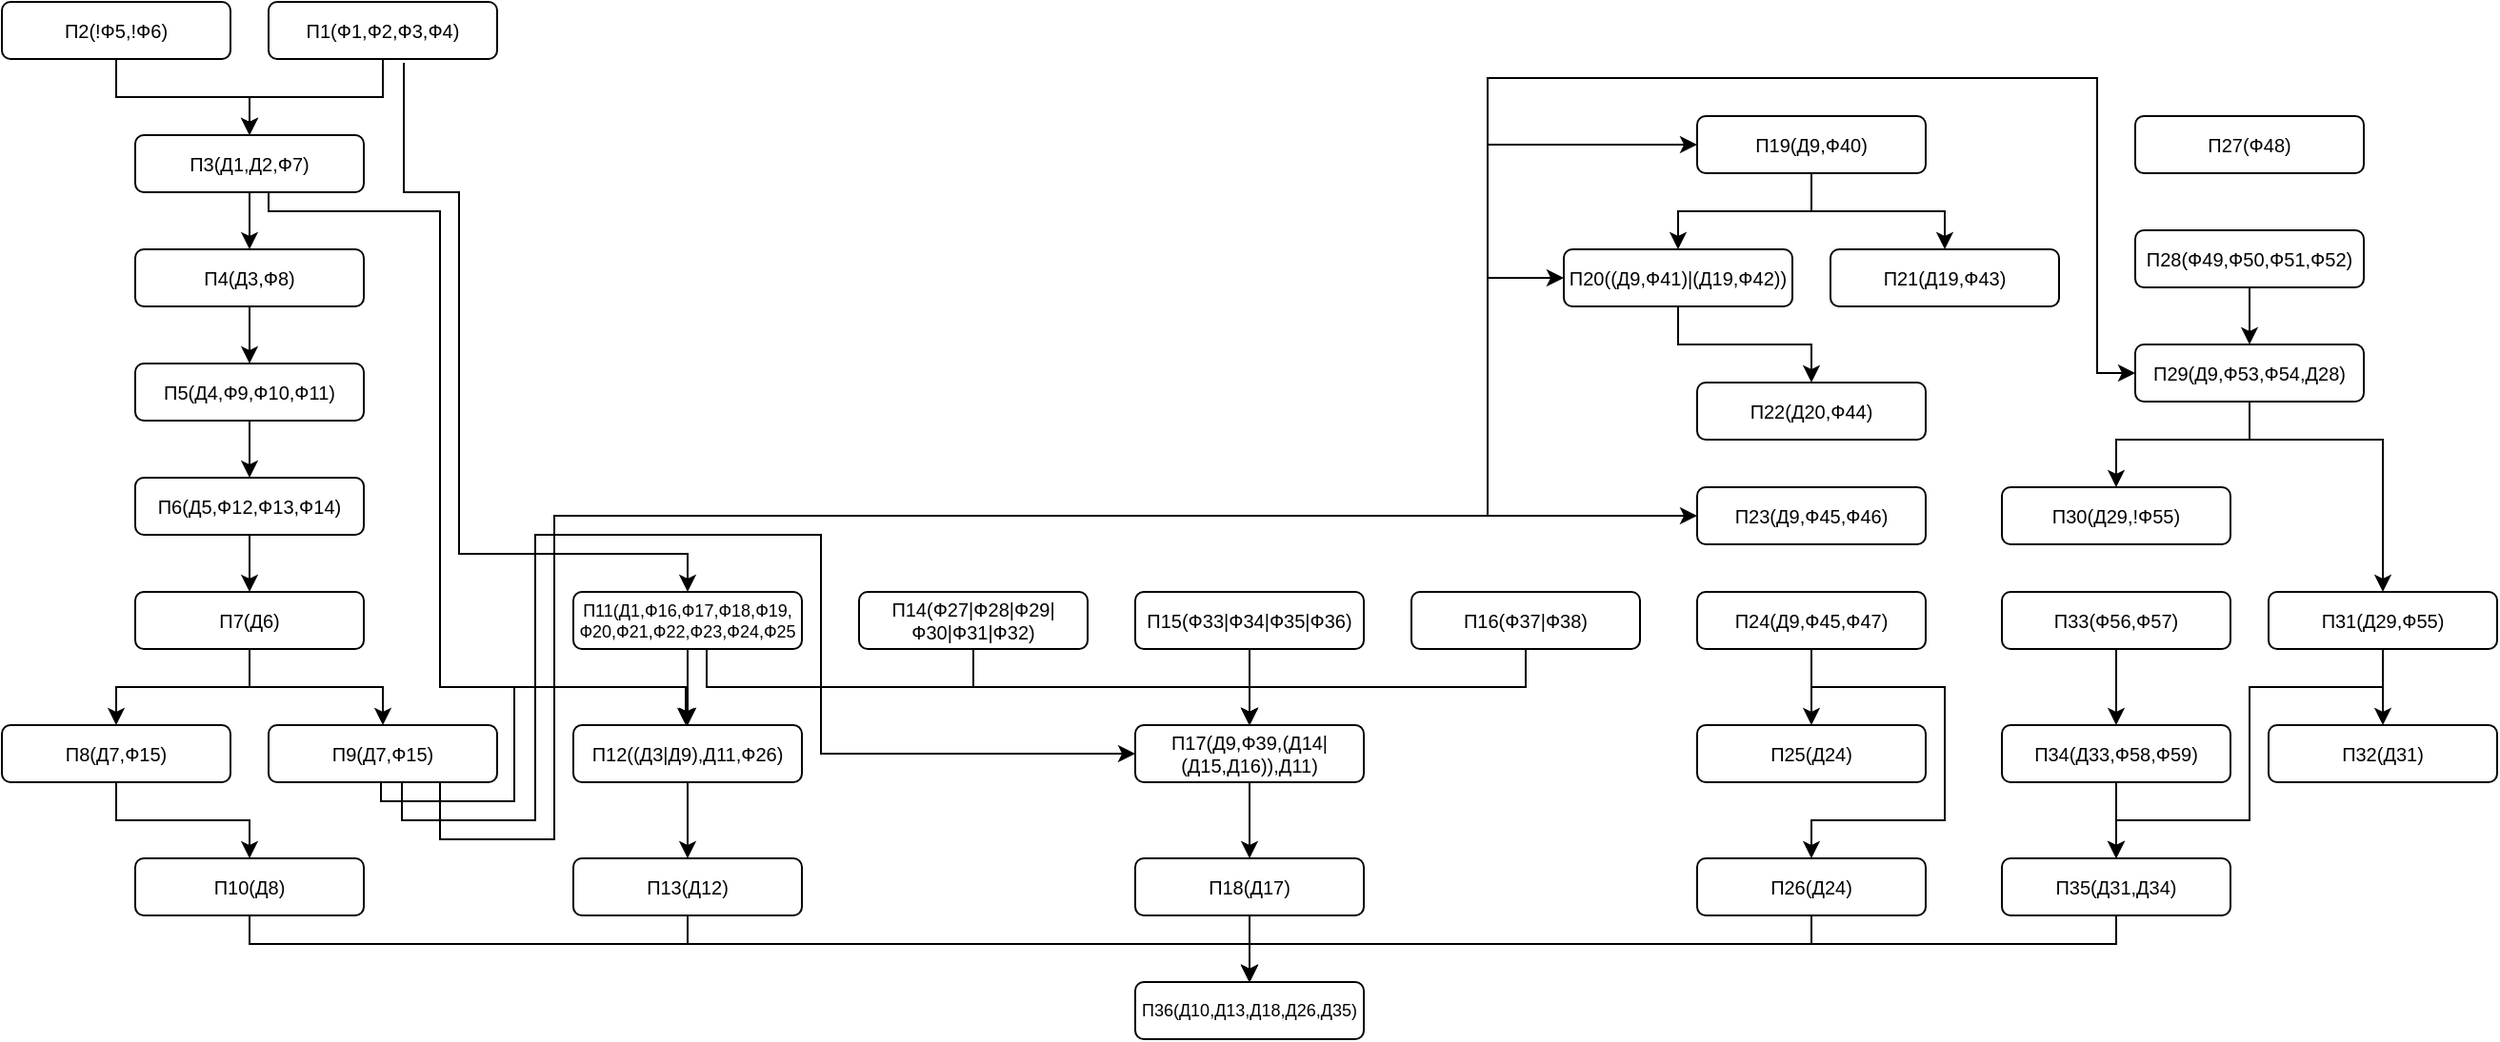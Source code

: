 <mxfile version="24.1.0" type="device">
  <diagram name="Page-1" id="Afl9wQ0YBthttG66KtNQ">
    <mxGraphModel dx="1476" dy="408" grid="1" gridSize="10" guides="1" tooltips="1" connect="1" arrows="1" fold="1" page="1" pageScale="1" pageWidth="850" pageHeight="1100" math="0" shadow="0">
      <root>
        <mxCell id="0" />
        <mxCell id="1" parent="0" />
        <mxCell id="_H6IXGaP9G-fVe95Bo4q-18" style="edgeStyle=orthogonalEdgeStyle;rounded=0;orthogonalLoop=1;jettySize=auto;html=1;exitX=0.5;exitY=1;exitDx=0;exitDy=0;entryX=0.5;entryY=0;entryDx=0;entryDy=0;" edge="1" parent="1" source="GECISaSHZOddm2bTJ6JM-1" target="GECISaSHZOddm2bTJ6JM-4">
          <mxGeometry relative="1" as="geometry" />
        </mxCell>
        <mxCell id="_H6IXGaP9G-fVe95Bo4q-24" style="edgeStyle=orthogonalEdgeStyle;rounded=0;orthogonalLoop=1;jettySize=auto;html=1;exitX=0.592;exitY=1.067;exitDx=0;exitDy=0;entryX=0.5;entryY=0;entryDx=0;entryDy=0;exitPerimeter=0;" edge="1" parent="1" source="GECISaSHZOddm2bTJ6JM-1" target="GECISaSHZOddm2bTJ6JM-12">
          <mxGeometry relative="1" as="geometry">
            <Array as="points">
              <mxPoint x="-49" y="190" />
              <mxPoint x="-20" y="190" />
              <mxPoint x="-20" y="380" />
              <mxPoint x="100" y="380" />
            </Array>
          </mxGeometry>
        </mxCell>
        <mxCell id="GECISaSHZOddm2bTJ6JM-1" value="П1(Ф1,Ф2,Ф3,Ф4)" style="rounded=1;whiteSpace=wrap;html=1;fontSize=10;" parent="1" vertex="1">
          <mxGeometry x="-120" y="90" width="120" height="30" as="geometry" />
        </mxCell>
        <mxCell id="_H6IXGaP9G-fVe95Bo4q-17" style="edgeStyle=orthogonalEdgeStyle;rounded=0;orthogonalLoop=1;jettySize=auto;html=1;exitX=0.5;exitY=1;exitDx=0;exitDy=0;entryX=0.5;entryY=0;entryDx=0;entryDy=0;" edge="1" parent="1" source="GECISaSHZOddm2bTJ6JM-3" target="GECISaSHZOddm2bTJ6JM-4">
          <mxGeometry relative="1" as="geometry" />
        </mxCell>
        <mxCell id="GECISaSHZOddm2bTJ6JM-3" value="П2(!Ф5,!Ф6)" style="rounded=1;whiteSpace=wrap;html=1;fontSize=10;" parent="1" vertex="1">
          <mxGeometry x="-260" y="90" width="120" height="30" as="geometry" />
        </mxCell>
        <mxCell id="_H6IXGaP9G-fVe95Bo4q-16" style="edgeStyle=orthogonalEdgeStyle;rounded=0;orthogonalLoop=1;jettySize=auto;html=1;exitX=0.5;exitY=1;exitDx=0;exitDy=0;entryX=0.5;entryY=0;entryDx=0;entryDy=0;" edge="1" parent="1" source="GECISaSHZOddm2bTJ6JM-4" target="GECISaSHZOddm2bTJ6JM-5">
          <mxGeometry relative="1" as="geometry" />
        </mxCell>
        <mxCell id="_H6IXGaP9G-fVe95Bo4q-21" style="edgeStyle=orthogonalEdgeStyle;rounded=0;orthogonalLoop=1;jettySize=auto;html=1;exitX=0.5;exitY=1;exitDx=0;exitDy=0;entryX=0.5;entryY=0;entryDx=0;entryDy=0;" edge="1" parent="1" source="GECISaSHZOddm2bTJ6JM-4" target="GECISaSHZOddm2bTJ6JM-13">
          <mxGeometry relative="1" as="geometry">
            <Array as="points">
              <mxPoint x="-120" y="190" />
              <mxPoint x="-120" y="200" />
              <mxPoint x="-30" y="200" />
              <mxPoint x="-30" y="450" />
              <mxPoint x="100" y="450" />
            </Array>
          </mxGeometry>
        </mxCell>
        <mxCell id="GECISaSHZOddm2bTJ6JM-4" value="П3(Д1,Д2,Ф7)" style="rounded=1;whiteSpace=wrap;html=1;fontSize=10;" parent="1" vertex="1">
          <mxGeometry x="-190" y="160" width="120" height="30" as="geometry" />
        </mxCell>
        <mxCell id="_H6IXGaP9G-fVe95Bo4q-15" style="edgeStyle=orthogonalEdgeStyle;rounded=0;orthogonalLoop=1;jettySize=auto;html=1;entryX=0.5;entryY=0;entryDx=0;entryDy=0;" edge="1" parent="1" source="GECISaSHZOddm2bTJ6JM-5" target="GECISaSHZOddm2bTJ6JM-6">
          <mxGeometry relative="1" as="geometry" />
        </mxCell>
        <mxCell id="GECISaSHZOddm2bTJ6JM-5" value="П4(Д3,Ф8)" style="rounded=1;whiteSpace=wrap;html=1;fontSize=10;" parent="1" vertex="1">
          <mxGeometry x="-190" y="220" width="120" height="30" as="geometry" />
        </mxCell>
        <mxCell id="_H6IXGaP9G-fVe95Bo4q-14" style="edgeStyle=orthogonalEdgeStyle;rounded=0;orthogonalLoop=1;jettySize=auto;html=1;entryX=0.5;entryY=0;entryDx=0;entryDy=0;" edge="1" parent="1" source="GECISaSHZOddm2bTJ6JM-6" target="GECISaSHZOddm2bTJ6JM-7">
          <mxGeometry relative="1" as="geometry" />
        </mxCell>
        <mxCell id="GECISaSHZOddm2bTJ6JM-6" value="П5(Д4,Ф9,Ф10,Ф11)" style="rounded=1;whiteSpace=wrap;html=1;fontSize=10;" parent="1" vertex="1">
          <mxGeometry x="-190" y="280" width="120" height="30" as="geometry" />
        </mxCell>
        <mxCell id="_H6IXGaP9G-fVe95Bo4q-13" style="edgeStyle=orthogonalEdgeStyle;rounded=0;orthogonalLoop=1;jettySize=auto;html=1;entryX=0.5;entryY=0;entryDx=0;entryDy=0;" edge="1" parent="1" source="GECISaSHZOddm2bTJ6JM-7" target="GECISaSHZOddm2bTJ6JM-8">
          <mxGeometry relative="1" as="geometry" />
        </mxCell>
        <mxCell id="GECISaSHZOddm2bTJ6JM-7" value="П6(Д5,Ф12,Ф13,Ф14)" style="rounded=1;whiteSpace=wrap;html=1;fontSize=10;" parent="1" vertex="1">
          <mxGeometry x="-190" y="340" width="120" height="30" as="geometry" />
        </mxCell>
        <mxCell id="_H6IXGaP9G-fVe95Bo4q-10" style="edgeStyle=orthogonalEdgeStyle;rounded=0;orthogonalLoop=1;jettySize=auto;html=1;exitX=0.5;exitY=1;exitDx=0;exitDy=0;entryX=0.5;entryY=0;entryDx=0;entryDy=0;" edge="1" parent="1" source="GECISaSHZOddm2bTJ6JM-8" target="GECISaSHZOddm2bTJ6JM-9">
          <mxGeometry relative="1" as="geometry" />
        </mxCell>
        <mxCell id="_H6IXGaP9G-fVe95Bo4q-11" style="edgeStyle=orthogonalEdgeStyle;rounded=0;orthogonalLoop=1;jettySize=auto;html=1;exitX=0.5;exitY=1;exitDx=0;exitDy=0;entryX=0.5;entryY=0;entryDx=0;entryDy=0;" edge="1" parent="1" source="GECISaSHZOddm2bTJ6JM-8" target="GECISaSHZOddm2bTJ6JM-10">
          <mxGeometry relative="1" as="geometry">
            <Array as="points">
              <mxPoint x="-130" y="450" />
              <mxPoint x="-60" y="450" />
            </Array>
          </mxGeometry>
        </mxCell>
        <mxCell id="GECISaSHZOddm2bTJ6JM-8" value="П7(Д6)" style="rounded=1;whiteSpace=wrap;html=1;fontSize=10;" parent="1" vertex="1">
          <mxGeometry x="-190" y="400" width="120" height="30" as="geometry" />
        </mxCell>
        <mxCell id="_H6IXGaP9G-fVe95Bo4q-12" style="edgeStyle=orthogonalEdgeStyle;rounded=0;orthogonalLoop=1;jettySize=auto;html=1;exitX=0.5;exitY=1;exitDx=0;exitDy=0;entryX=0.5;entryY=0;entryDx=0;entryDy=0;" edge="1" parent="1" source="GECISaSHZOddm2bTJ6JM-9" target="GECISaSHZOddm2bTJ6JM-11">
          <mxGeometry relative="1" as="geometry" />
        </mxCell>
        <mxCell id="GECISaSHZOddm2bTJ6JM-9" value="П8(Д7,Ф15)" style="rounded=1;whiteSpace=wrap;html=1;fontSize=10;" parent="1" vertex="1">
          <mxGeometry x="-260" y="470" width="120" height="30" as="geometry" />
        </mxCell>
        <mxCell id="_H6IXGaP9G-fVe95Bo4q-20" style="edgeStyle=orthogonalEdgeStyle;rounded=0;orthogonalLoop=1;jettySize=auto;html=1;exitX=0.5;exitY=1;exitDx=0;exitDy=0;entryX=0.5;entryY=0;entryDx=0;entryDy=0;" edge="1" parent="1">
          <mxGeometry relative="1" as="geometry">
            <mxPoint x="-61" y="500" as="sourcePoint" />
            <mxPoint x="99" y="470" as="targetPoint" />
            <Array as="points">
              <mxPoint x="-61" y="510" />
              <mxPoint x="9" y="510" />
              <mxPoint x="9" y="450" />
              <mxPoint x="99" y="450" />
            </Array>
          </mxGeometry>
        </mxCell>
        <mxCell id="_H6IXGaP9G-fVe95Bo4q-29" style="edgeStyle=orthogonalEdgeStyle;rounded=0;orthogonalLoop=1;jettySize=auto;html=1;exitX=0.75;exitY=1;exitDx=0;exitDy=0;entryX=0;entryY=0.5;entryDx=0;entryDy=0;" edge="1" parent="1" source="GECISaSHZOddm2bTJ6JM-10" target="GECISaSHZOddm2bTJ6JM-18">
          <mxGeometry relative="1" as="geometry">
            <Array as="points">
              <mxPoint x="-50" y="500" />
              <mxPoint x="-50" y="520" />
              <mxPoint x="20" y="520" />
              <mxPoint x="20" y="370" />
              <mxPoint x="170" y="370" />
              <mxPoint x="170" y="485" />
            </Array>
          </mxGeometry>
        </mxCell>
        <mxCell id="_H6IXGaP9G-fVe95Bo4q-37" style="edgeStyle=orthogonalEdgeStyle;rounded=0;orthogonalLoop=1;jettySize=auto;html=1;exitX=0.75;exitY=1;exitDx=0;exitDy=0;entryX=0;entryY=0.5;entryDx=0;entryDy=0;" edge="1" parent="1" source="GECISaSHZOddm2bTJ6JM-10" target="GECISaSHZOddm2bTJ6JM-26">
          <mxGeometry relative="1" as="geometry">
            <mxPoint x="260" y="320" as="targetPoint" />
            <Array as="points">
              <mxPoint x="-30" y="530" />
              <mxPoint x="30" y="530" />
              <mxPoint x="30" y="360" />
              <mxPoint x="630" y="360" />
            </Array>
          </mxGeometry>
        </mxCell>
        <mxCell id="GECISaSHZOddm2bTJ6JM-10" value="П9(Д7,Ф15)" style="rounded=1;whiteSpace=wrap;html=1;fontSize=10;" parent="1" vertex="1">
          <mxGeometry x="-120" y="470" width="120" height="30" as="geometry" />
        </mxCell>
        <mxCell id="_H6IXGaP9G-fVe95Bo4q-5" style="edgeStyle=orthogonalEdgeStyle;rounded=0;orthogonalLoop=1;jettySize=auto;html=1;entryX=0.5;entryY=0;entryDx=0;entryDy=0;" edge="1" parent="1" source="GECISaSHZOddm2bTJ6JM-11" target="GECISaSHZOddm2bTJ6JM-39">
          <mxGeometry relative="1" as="geometry">
            <Array as="points">
              <mxPoint x="-130" y="585" />
              <mxPoint x="395" y="585" />
            </Array>
          </mxGeometry>
        </mxCell>
        <mxCell id="GECISaSHZOddm2bTJ6JM-11" value="П10(Д8)" style="rounded=1;whiteSpace=wrap;html=1;fontSize=10;" parent="1" vertex="1">
          <mxGeometry x="-190" y="540" width="120" height="30" as="geometry" />
        </mxCell>
        <mxCell id="_H6IXGaP9G-fVe95Bo4q-23" style="edgeStyle=orthogonalEdgeStyle;rounded=0;orthogonalLoop=1;jettySize=auto;html=1;entryX=0.5;entryY=0;entryDx=0;entryDy=0;" edge="1" parent="1" source="GECISaSHZOddm2bTJ6JM-12" target="GECISaSHZOddm2bTJ6JM-13">
          <mxGeometry relative="1" as="geometry" />
        </mxCell>
        <mxCell id="_H6IXGaP9G-fVe95Bo4q-30" style="edgeStyle=orthogonalEdgeStyle;rounded=0;orthogonalLoop=1;jettySize=auto;html=1;exitX=0.75;exitY=1;exitDx=0;exitDy=0;entryX=0.5;entryY=0;entryDx=0;entryDy=0;" edge="1" parent="1" source="GECISaSHZOddm2bTJ6JM-12" target="GECISaSHZOddm2bTJ6JM-18">
          <mxGeometry relative="1" as="geometry">
            <Array as="points">
              <mxPoint x="110" y="430" />
              <mxPoint x="110" y="450" />
              <mxPoint x="395" y="450" />
            </Array>
          </mxGeometry>
        </mxCell>
        <mxCell id="GECISaSHZOddm2bTJ6JM-12" value="П11(Д1,Ф16,Ф17,Ф18,&lt;span style=&quot;background-color: initial; font-size: 9px;&quot;&gt;Ф19,&lt;/span&gt;&lt;div style=&quot;font-size: 9px;&quot;&gt;&lt;span style=&quot;background-color: initial; font-size: 9px;&quot;&gt;Ф20,Ф21,Ф22,Ф23,Ф24,Ф25&lt;/span&gt;&lt;/div&gt;" style="rounded=1;whiteSpace=wrap;html=1;fontSize=9;" parent="1" vertex="1">
          <mxGeometry x="40" y="400" width="120" height="30" as="geometry" />
        </mxCell>
        <mxCell id="_H6IXGaP9G-fVe95Bo4q-22" style="edgeStyle=orthogonalEdgeStyle;rounded=0;orthogonalLoop=1;jettySize=auto;html=1;exitX=0.5;exitY=1;exitDx=0;exitDy=0;entryX=0.5;entryY=0;entryDx=0;entryDy=0;" edge="1" parent="1" source="GECISaSHZOddm2bTJ6JM-13" target="GECISaSHZOddm2bTJ6JM-14">
          <mxGeometry relative="1" as="geometry" />
        </mxCell>
        <mxCell id="GECISaSHZOddm2bTJ6JM-13" value="П12((Д3|Д9),Д11,Ф26)" style="rounded=1;whiteSpace=wrap;html=1;fontSize=10;" parent="1" vertex="1">
          <mxGeometry x="40" y="470" width="120" height="30" as="geometry" />
        </mxCell>
        <mxCell id="_H6IXGaP9G-fVe95Bo4q-4" style="edgeStyle=orthogonalEdgeStyle;rounded=0;orthogonalLoop=1;jettySize=auto;html=1;entryX=0.5;entryY=0;entryDx=0;entryDy=0;" edge="1" parent="1" source="GECISaSHZOddm2bTJ6JM-14" target="GECISaSHZOddm2bTJ6JM-39">
          <mxGeometry relative="1" as="geometry">
            <Array as="points">
              <mxPoint x="100" y="585" />
              <mxPoint x="395" y="585" />
            </Array>
          </mxGeometry>
        </mxCell>
        <mxCell id="GECISaSHZOddm2bTJ6JM-14" value="П13(Д12)" style="rounded=1;whiteSpace=wrap;html=1;fontSize=10;" parent="1" vertex="1">
          <mxGeometry x="40" y="540" width="120" height="30" as="geometry" />
        </mxCell>
        <mxCell id="_H6IXGaP9G-fVe95Bo4q-26" style="edgeStyle=orthogonalEdgeStyle;rounded=0;orthogonalLoop=1;jettySize=auto;html=1;entryX=0.5;entryY=0;entryDx=0;entryDy=0;" edge="1" parent="1" source="GECISaSHZOddm2bTJ6JM-15" target="GECISaSHZOddm2bTJ6JM-18">
          <mxGeometry relative="1" as="geometry">
            <Array as="points">
              <mxPoint x="250" y="450" />
              <mxPoint x="395" y="450" />
            </Array>
          </mxGeometry>
        </mxCell>
        <mxCell id="GECISaSHZOddm2bTJ6JM-15" value="П14(Ф27|Ф28|&lt;span style=&quot;background-color: initial;&quot;&gt;Ф29|&lt;/span&gt;&lt;div&gt;&lt;span style=&quot;background-color: initial;&quot;&gt;Ф30|&lt;/span&gt;&lt;span style=&quot;background-color: initial;&quot;&gt;Ф31|Ф32)&lt;/span&gt;&lt;/div&gt;" style="rounded=1;whiteSpace=wrap;html=1;fontSize=10;" parent="1" vertex="1">
          <mxGeometry x="190" y="400" width="120" height="30" as="geometry" />
        </mxCell>
        <mxCell id="_H6IXGaP9G-fVe95Bo4q-27" style="edgeStyle=orthogonalEdgeStyle;rounded=0;orthogonalLoop=1;jettySize=auto;html=1;exitX=0.5;exitY=1;exitDx=0;exitDy=0;entryX=0.5;entryY=0;entryDx=0;entryDy=0;" edge="1" parent="1" source="GECISaSHZOddm2bTJ6JM-16" target="GECISaSHZOddm2bTJ6JM-18">
          <mxGeometry relative="1" as="geometry" />
        </mxCell>
        <mxCell id="GECISaSHZOddm2bTJ6JM-16" value="П15(Ф33|Ф34|Ф35|Ф36)" style="rounded=1;whiteSpace=wrap;html=1;fontSize=10;" parent="1" vertex="1">
          <mxGeometry x="335" y="400" width="120" height="30" as="geometry" />
        </mxCell>
        <mxCell id="_H6IXGaP9G-fVe95Bo4q-28" style="edgeStyle=orthogonalEdgeStyle;rounded=0;orthogonalLoop=1;jettySize=auto;html=1;exitX=0.5;exitY=1;exitDx=0;exitDy=0;entryX=0.5;entryY=0;entryDx=0;entryDy=0;" edge="1" parent="1" source="GECISaSHZOddm2bTJ6JM-17" target="GECISaSHZOddm2bTJ6JM-18">
          <mxGeometry relative="1" as="geometry" />
        </mxCell>
        <mxCell id="GECISaSHZOddm2bTJ6JM-17" value="П16(Ф37|Ф38)" style="rounded=1;whiteSpace=wrap;html=1;fontSize=10;" parent="1" vertex="1">
          <mxGeometry x="480" y="400" width="120" height="30" as="geometry" />
        </mxCell>
        <mxCell id="_H6IXGaP9G-fVe95Bo4q-25" style="edgeStyle=orthogonalEdgeStyle;rounded=0;orthogonalLoop=1;jettySize=auto;html=1;exitX=0.5;exitY=1;exitDx=0;exitDy=0;entryX=0.5;entryY=0;entryDx=0;entryDy=0;" edge="1" parent="1" source="GECISaSHZOddm2bTJ6JM-18" target="GECISaSHZOddm2bTJ6JM-19">
          <mxGeometry relative="1" as="geometry" />
        </mxCell>
        <mxCell id="GECISaSHZOddm2bTJ6JM-18" value="П17(Д9,Ф39,(Д14|(Д15,Д16)),Д11)" style="rounded=1;whiteSpace=wrap;html=1;fontSize=10;" parent="1" vertex="1">
          <mxGeometry x="335" y="470" width="120" height="30" as="geometry" />
        </mxCell>
        <mxCell id="_H6IXGaP9G-fVe95Bo4q-1" style="edgeStyle=orthogonalEdgeStyle;rounded=0;orthogonalLoop=1;jettySize=auto;html=1;entryX=0.5;entryY=0;entryDx=0;entryDy=0;" edge="1" parent="1" source="GECISaSHZOddm2bTJ6JM-19" target="GECISaSHZOddm2bTJ6JM-39">
          <mxGeometry relative="1" as="geometry" />
        </mxCell>
        <mxCell id="GECISaSHZOddm2bTJ6JM-19" value="П18(Д17)" style="rounded=1;whiteSpace=wrap;html=1;fontSize=10;" parent="1" vertex="1">
          <mxGeometry x="335" y="540" width="120" height="30" as="geometry" />
        </mxCell>
        <mxCell id="_H6IXGaP9G-fVe95Bo4q-33" style="edgeStyle=orthogonalEdgeStyle;rounded=0;orthogonalLoop=1;jettySize=auto;html=1;exitX=0.5;exitY=1;exitDx=0;exitDy=0;entryX=0.5;entryY=0;entryDx=0;entryDy=0;" edge="1" parent="1" source="GECISaSHZOddm2bTJ6JM-20" target="GECISaSHZOddm2bTJ6JM-24">
          <mxGeometry relative="1" as="geometry">
            <Array as="points">
              <mxPoint x="690" y="200" />
              <mxPoint x="760" y="200" />
            </Array>
          </mxGeometry>
        </mxCell>
        <mxCell id="_H6IXGaP9G-fVe95Bo4q-34" style="edgeStyle=orthogonalEdgeStyle;rounded=0;orthogonalLoop=1;jettySize=auto;html=1;exitX=0.5;exitY=1;exitDx=0;exitDy=0;entryX=0.5;entryY=0;entryDx=0;entryDy=0;" edge="1" parent="1" source="GECISaSHZOddm2bTJ6JM-20" target="GECISaSHZOddm2bTJ6JM-21">
          <mxGeometry relative="1" as="geometry" />
        </mxCell>
        <mxCell id="GECISaSHZOddm2bTJ6JM-20" value="П19(Д9,Ф40)" style="rounded=1;whiteSpace=wrap;html=1;fontSize=10;" parent="1" vertex="1">
          <mxGeometry x="630" y="150" width="120" height="30" as="geometry" />
        </mxCell>
        <mxCell id="_H6IXGaP9G-fVe95Bo4q-35" style="edgeStyle=orthogonalEdgeStyle;rounded=0;orthogonalLoop=1;jettySize=auto;html=1;exitX=0.5;exitY=1;exitDx=0;exitDy=0;entryX=0.5;entryY=0;entryDx=0;entryDy=0;" edge="1" parent="1" source="GECISaSHZOddm2bTJ6JM-21" target="GECISaSHZOddm2bTJ6JM-25">
          <mxGeometry relative="1" as="geometry" />
        </mxCell>
        <mxCell id="GECISaSHZOddm2bTJ6JM-21" value="П20((Д9,Ф41)|(Д19,Ф42))" style="rounded=1;whiteSpace=wrap;html=1;fontSize=10;" parent="1" vertex="1">
          <mxGeometry x="560" y="220" width="120" height="30" as="geometry" />
        </mxCell>
        <mxCell id="GECISaSHZOddm2bTJ6JM-24" value="П21(Д19,Ф43)" style="rounded=1;whiteSpace=wrap;html=1;fontSize=10;" parent="1" vertex="1">
          <mxGeometry x="700" y="220" width="120" height="30" as="geometry" />
        </mxCell>
        <mxCell id="GECISaSHZOddm2bTJ6JM-25" value="П22(Д20,Ф44)" style="rounded=1;whiteSpace=wrap;html=1;fontSize=10;" parent="1" vertex="1">
          <mxGeometry x="630" y="290" width="120" height="30" as="geometry" />
        </mxCell>
        <mxCell id="GECISaSHZOddm2bTJ6JM-26" value="П23(Д9,Ф45,Ф46)" style="rounded=1;whiteSpace=wrap;html=1;fontSize=10;" parent="1" vertex="1">
          <mxGeometry x="630" y="345" width="120" height="30" as="geometry" />
        </mxCell>
        <mxCell id="_H6IXGaP9G-fVe95Bo4q-32" style="edgeStyle=orthogonalEdgeStyle;rounded=0;orthogonalLoop=1;jettySize=auto;html=1;exitX=0.5;exitY=1;exitDx=0;exitDy=0;entryX=0.5;entryY=0;entryDx=0;entryDy=0;" edge="1" parent="1" source="GECISaSHZOddm2bTJ6JM-27" target="GECISaSHZOddm2bTJ6JM-28">
          <mxGeometry relative="1" as="geometry" />
        </mxCell>
        <mxCell id="GECISaSHZOddm2bTJ6JM-27" value="П24(Д9,Ф45,Ф47)" style="rounded=1;whiteSpace=wrap;html=1;fontSize=10;" parent="1" vertex="1">
          <mxGeometry x="630" y="400" width="120" height="30" as="geometry" />
        </mxCell>
        <mxCell id="_H6IXGaP9G-fVe95Bo4q-31" style="edgeStyle=orthogonalEdgeStyle;rounded=0;orthogonalLoop=1;jettySize=auto;html=1;exitX=0.5;exitY=1;exitDx=0;exitDy=0;entryX=0.5;entryY=0;entryDx=0;entryDy=0;" edge="1" parent="1" source="GECISaSHZOddm2bTJ6JM-27" target="GECISaSHZOddm2bTJ6JM-29">
          <mxGeometry relative="1" as="geometry">
            <Array as="points">
              <mxPoint x="690" y="450" />
              <mxPoint x="760" y="450" />
              <mxPoint x="760" y="520" />
              <mxPoint x="690" y="520" />
            </Array>
          </mxGeometry>
        </mxCell>
        <mxCell id="GECISaSHZOddm2bTJ6JM-28" value="П25(Д24)" style="rounded=1;whiteSpace=wrap;html=1;fontSize=10;" parent="1" vertex="1">
          <mxGeometry x="630" y="470" width="120" height="30" as="geometry" />
        </mxCell>
        <mxCell id="_H6IXGaP9G-fVe95Bo4q-3" style="edgeStyle=orthogonalEdgeStyle;rounded=0;orthogonalLoop=1;jettySize=auto;html=1;entryX=0.5;entryY=0;entryDx=0;entryDy=0;" edge="1" parent="1" source="GECISaSHZOddm2bTJ6JM-29" target="GECISaSHZOddm2bTJ6JM-39">
          <mxGeometry relative="1" as="geometry">
            <Array as="points">
              <mxPoint x="690" y="585" />
              <mxPoint x="395" y="585" />
            </Array>
          </mxGeometry>
        </mxCell>
        <mxCell id="GECISaSHZOddm2bTJ6JM-29" value="П26(Д24)" style="rounded=1;whiteSpace=wrap;html=1;fontSize=10;" parent="1" vertex="1">
          <mxGeometry x="630" y="540" width="120" height="30" as="geometry" />
        </mxCell>
        <mxCell id="GECISaSHZOddm2bTJ6JM-30" value="П27(Ф48)" style="rounded=1;whiteSpace=wrap;html=1;fontSize=10;" parent="1" vertex="1">
          <mxGeometry x="860" y="150" width="120" height="30" as="geometry" />
        </mxCell>
        <mxCell id="_H6IXGaP9G-fVe95Bo4q-46" style="edgeStyle=orthogonalEdgeStyle;rounded=0;orthogonalLoop=1;jettySize=auto;html=1;exitX=0.5;exitY=1;exitDx=0;exitDy=0;entryX=0.5;entryY=0;entryDx=0;entryDy=0;" edge="1" parent="1" source="GECISaSHZOddm2bTJ6JM-31" target="GECISaSHZOddm2bTJ6JM-32">
          <mxGeometry relative="1" as="geometry" />
        </mxCell>
        <mxCell id="GECISaSHZOddm2bTJ6JM-31" value="П28(Ф49,Ф50,Ф51,Ф52)" style="rounded=1;whiteSpace=wrap;html=1;fontSize=10;" parent="1" vertex="1">
          <mxGeometry x="860" y="210" width="120" height="30" as="geometry" />
        </mxCell>
        <mxCell id="_H6IXGaP9G-fVe95Bo4q-44" style="edgeStyle=orthogonalEdgeStyle;rounded=0;orthogonalLoop=1;jettySize=auto;html=1;exitX=0.5;exitY=1;exitDx=0;exitDy=0;entryX=0.5;entryY=0;entryDx=0;entryDy=0;" edge="1" parent="1" source="GECISaSHZOddm2bTJ6JM-32" target="GECISaSHZOddm2bTJ6JM-34">
          <mxGeometry relative="1" as="geometry">
            <Array as="points">
              <mxPoint x="920" y="320" />
              <mxPoint x="990" y="320" />
            </Array>
          </mxGeometry>
        </mxCell>
        <mxCell id="_H6IXGaP9G-fVe95Bo4q-45" style="edgeStyle=orthogonalEdgeStyle;rounded=0;orthogonalLoop=1;jettySize=auto;html=1;exitX=0.5;exitY=1;exitDx=0;exitDy=0;entryX=0.5;entryY=0;entryDx=0;entryDy=0;" edge="1" parent="1" source="GECISaSHZOddm2bTJ6JM-32" target="GECISaSHZOddm2bTJ6JM-33">
          <mxGeometry relative="1" as="geometry">
            <Array as="points">
              <mxPoint x="920" y="320" />
              <mxPoint x="850" y="320" />
            </Array>
          </mxGeometry>
        </mxCell>
        <mxCell id="GECISaSHZOddm2bTJ6JM-32" value="П29(Д9,Ф53,Ф54,Д28)" style="rounded=1;whiteSpace=wrap;html=1;fontSize=10;" parent="1" vertex="1">
          <mxGeometry x="860" y="270" width="120" height="30" as="geometry" />
        </mxCell>
        <mxCell id="GECISaSHZOddm2bTJ6JM-33" value="П30(Д29,!Ф55)" style="rounded=1;whiteSpace=wrap;html=1;fontSize=10;" parent="1" vertex="1">
          <mxGeometry x="790" y="345" width="120" height="30" as="geometry" />
        </mxCell>
        <mxCell id="_H6IXGaP9G-fVe95Bo4q-42" style="edgeStyle=orthogonalEdgeStyle;rounded=0;orthogonalLoop=1;jettySize=auto;html=1;exitX=0.5;exitY=1;exitDx=0;exitDy=0;entryX=0.5;entryY=0;entryDx=0;entryDy=0;" edge="1" parent="1" source="GECISaSHZOddm2bTJ6JM-34" target="GECISaSHZOddm2bTJ6JM-35">
          <mxGeometry relative="1" as="geometry" />
        </mxCell>
        <mxCell id="_H6IXGaP9G-fVe95Bo4q-48" style="edgeStyle=orthogonalEdgeStyle;rounded=0;orthogonalLoop=1;jettySize=auto;html=1;exitX=0.5;exitY=1;exitDx=0;exitDy=0;entryX=0.5;entryY=0;entryDx=0;entryDy=0;" edge="1" parent="1" source="GECISaSHZOddm2bTJ6JM-34" target="GECISaSHZOddm2bTJ6JM-38">
          <mxGeometry relative="1" as="geometry">
            <mxPoint x="850.286" y="510" as="targetPoint" />
            <Array as="points">
              <mxPoint x="990" y="450" />
              <mxPoint x="920" y="450" />
              <mxPoint x="920" y="520" />
              <mxPoint x="850" y="520" />
            </Array>
          </mxGeometry>
        </mxCell>
        <mxCell id="GECISaSHZOddm2bTJ6JM-34" value="П31(Д29,Ф55)" style="rounded=1;whiteSpace=wrap;html=1;fontSize=10;" parent="1" vertex="1">
          <mxGeometry x="930" y="400" width="120" height="30" as="geometry" />
        </mxCell>
        <mxCell id="GECISaSHZOddm2bTJ6JM-35" value="П32(Д31)" style="rounded=1;whiteSpace=wrap;html=1;fontSize=10;" parent="1" vertex="1">
          <mxGeometry x="930" y="470" width="120" height="30" as="geometry" />
        </mxCell>
        <mxCell id="_H6IXGaP9G-fVe95Bo4q-41" style="edgeStyle=orthogonalEdgeStyle;rounded=0;orthogonalLoop=1;jettySize=auto;html=1;exitX=0.5;exitY=1;exitDx=0;exitDy=0;entryX=0.5;entryY=0;entryDx=0;entryDy=0;" edge="1" parent="1" source="GECISaSHZOddm2bTJ6JM-36" target="GECISaSHZOddm2bTJ6JM-37">
          <mxGeometry relative="1" as="geometry" />
        </mxCell>
        <mxCell id="GECISaSHZOddm2bTJ6JM-36" value="П33(Ф56,Ф57)" style="rounded=1;whiteSpace=wrap;html=1;fontSize=10;" parent="1" vertex="1">
          <mxGeometry x="790" y="400" width="120" height="30" as="geometry" />
        </mxCell>
        <mxCell id="_H6IXGaP9G-fVe95Bo4q-49" style="edgeStyle=orthogonalEdgeStyle;rounded=0;orthogonalLoop=1;jettySize=auto;html=1;exitX=0.5;exitY=1;exitDx=0;exitDy=0;entryX=0.5;entryY=0;entryDx=0;entryDy=0;" edge="1" parent="1" source="GECISaSHZOddm2bTJ6JM-37" target="GECISaSHZOddm2bTJ6JM-38">
          <mxGeometry relative="1" as="geometry" />
        </mxCell>
        <mxCell id="GECISaSHZOddm2bTJ6JM-37" value="П34(Д33,Ф58,Ф59)" style="rounded=1;whiteSpace=wrap;html=1;fontSize=10;" parent="1" vertex="1">
          <mxGeometry x="790" y="470" width="120" height="30" as="geometry" />
        </mxCell>
        <mxCell id="_H6IXGaP9G-fVe95Bo4q-7" style="edgeStyle=orthogonalEdgeStyle;rounded=0;orthogonalLoop=1;jettySize=auto;html=1;exitX=0.5;exitY=1;exitDx=0;exitDy=0;entryX=0.5;entryY=0;entryDx=0;entryDy=0;" edge="1" parent="1" source="GECISaSHZOddm2bTJ6JM-38" target="GECISaSHZOddm2bTJ6JM-39">
          <mxGeometry relative="1" as="geometry">
            <Array as="points">
              <mxPoint x="850" y="585" />
              <mxPoint x="395" y="585" />
            </Array>
          </mxGeometry>
        </mxCell>
        <mxCell id="GECISaSHZOddm2bTJ6JM-38" value="П35(Д31,Д34)" style="rounded=1;whiteSpace=wrap;html=1;fontSize=10;" parent="1" vertex="1">
          <mxGeometry x="790" y="540" width="120" height="30" as="geometry" />
        </mxCell>
        <mxCell id="GECISaSHZOddm2bTJ6JM-39" value="П36(Д10,Д13,Д18,Д26,Д35)" style="rounded=1;whiteSpace=wrap;html=1;fontSize=9;" parent="1" vertex="1">
          <mxGeometry x="335" y="605" width="120" height="30" as="geometry" />
        </mxCell>
        <mxCell id="_H6IXGaP9G-fVe95Bo4q-39" value="" style="endArrow=classic;html=1;rounded=0;entryX=0;entryY=0.5;entryDx=0;entryDy=0;" edge="1" parent="1" target="GECISaSHZOddm2bTJ6JM-21">
          <mxGeometry width="50" height="50" relative="1" as="geometry">
            <mxPoint x="520" y="360" as="sourcePoint" />
            <mxPoint x="590" y="230" as="targetPoint" />
            <Array as="points">
              <mxPoint x="520" y="235" />
            </Array>
          </mxGeometry>
        </mxCell>
        <mxCell id="_H6IXGaP9G-fVe95Bo4q-40" value="" style="endArrow=classic;html=1;rounded=0;entryX=0;entryY=0.5;entryDx=0;entryDy=0;" edge="1" parent="1" target="GECISaSHZOddm2bTJ6JM-20">
          <mxGeometry width="50" height="50" relative="1" as="geometry">
            <mxPoint x="520" y="240" as="sourcePoint" />
            <mxPoint x="590" y="230" as="targetPoint" />
            <Array as="points">
              <mxPoint x="520" y="165" />
            </Array>
          </mxGeometry>
        </mxCell>
        <mxCell id="_H6IXGaP9G-fVe95Bo4q-50" value="" style="endArrow=classic;html=1;rounded=0;entryX=0;entryY=0.5;entryDx=0;entryDy=0;" edge="1" parent="1" target="GECISaSHZOddm2bTJ6JM-32">
          <mxGeometry width="50" height="50" relative="1" as="geometry">
            <mxPoint x="520" y="170" as="sourcePoint" />
            <mxPoint x="740" y="240" as="targetPoint" />
            <Array as="points">
              <mxPoint x="520" y="130" />
              <mxPoint x="840" y="130" />
              <mxPoint x="840" y="285" />
            </Array>
          </mxGeometry>
        </mxCell>
      </root>
    </mxGraphModel>
  </diagram>
</mxfile>
